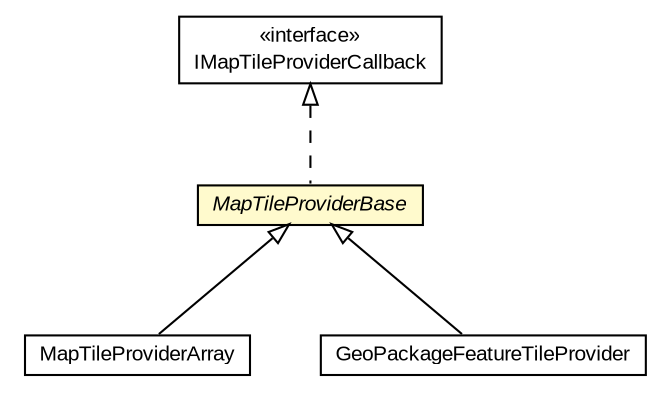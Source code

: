 #!/usr/local/bin/dot
#
# Class diagram 
# Generated by UMLGraph version R5_6-24-gf6e263 (http://www.umlgraph.org/)
#

digraph G {
	edge [fontname="arial",fontsize=10,labelfontname="arial",labelfontsize=10];
	node [fontname="arial",fontsize=10,shape=plaintext];
	nodesep=0.25;
	ranksep=0.5;
	// org.osmdroid.tileprovider.IMapTileProviderCallback
	c173152 [label=<<table title="org.osmdroid.tileprovider.IMapTileProviderCallback" border="0" cellborder="1" cellspacing="0" cellpadding="2" port="p" href="./IMapTileProviderCallback.html">
		<tr><td><table border="0" cellspacing="0" cellpadding="1">
<tr><td align="center" balign="center"> &#171;interface&#187; </td></tr>
<tr><td align="center" balign="center"> IMapTileProviderCallback </td></tr>
		</table></td></tr>
		</table>>, URL="./IMapTileProviderCallback.html", fontname="arial", fontcolor="black", fontsize=10.0];
	// org.osmdroid.tileprovider.MapTileProviderArray
	c173157 [label=<<table title="org.osmdroid.tileprovider.MapTileProviderArray" border="0" cellborder="1" cellspacing="0" cellpadding="2" port="p" href="./MapTileProviderArray.html">
		<tr><td><table border="0" cellspacing="0" cellpadding="1">
<tr><td align="center" balign="center"> MapTileProviderArray </td></tr>
		</table></td></tr>
		</table>>, URL="./MapTileProviderArray.html", fontname="arial", fontcolor="black", fontsize=10.0];
	// org.osmdroid.tileprovider.MapTileProviderBase
	c173158 [label=<<table title="org.osmdroid.tileprovider.MapTileProviderBase" border="0" cellborder="1" cellspacing="0" cellpadding="2" port="p" bgcolor="lemonChiffon" href="./MapTileProviderBase.html">
		<tr><td><table border="0" cellspacing="0" cellpadding="1">
<tr><td align="center" balign="center"><font face="arial italic"> MapTileProviderBase </font></td></tr>
		</table></td></tr>
		</table>>, URL="./MapTileProviderBase.html", fontname="arial", fontcolor="black", fontsize=10.0];
	// org.osmdroid.gpkg.tiles.feature.GeoPackageFeatureTileProvider
	c173410 [label=<<table title="org.osmdroid.gpkg.tiles.feature.GeoPackageFeatureTileProvider" border="0" cellborder="1" cellspacing="0" cellpadding="2" port="p" href="../gpkg/tiles/feature/GeoPackageFeatureTileProvider.html">
		<tr><td><table border="0" cellspacing="0" cellpadding="1">
<tr><td align="center" balign="center"> GeoPackageFeatureTileProvider </td></tr>
		</table></td></tr>
		</table>>, URL="../gpkg/tiles/feature/GeoPackageFeatureTileProvider.html", fontname="arial", fontcolor="black", fontsize=10.0];
	//org.osmdroid.tileprovider.MapTileProviderArray extends org.osmdroid.tileprovider.MapTileProviderBase
	c173158:p -> c173157:p [dir=back,arrowtail=empty];
	//org.osmdroid.tileprovider.MapTileProviderBase implements org.osmdroid.tileprovider.IMapTileProviderCallback
	c173152:p -> c173158:p [dir=back,arrowtail=empty,style=dashed];
	//org.osmdroid.gpkg.tiles.feature.GeoPackageFeatureTileProvider extends org.osmdroid.tileprovider.MapTileProviderBase
	c173158:p -> c173410:p [dir=back,arrowtail=empty];
}

